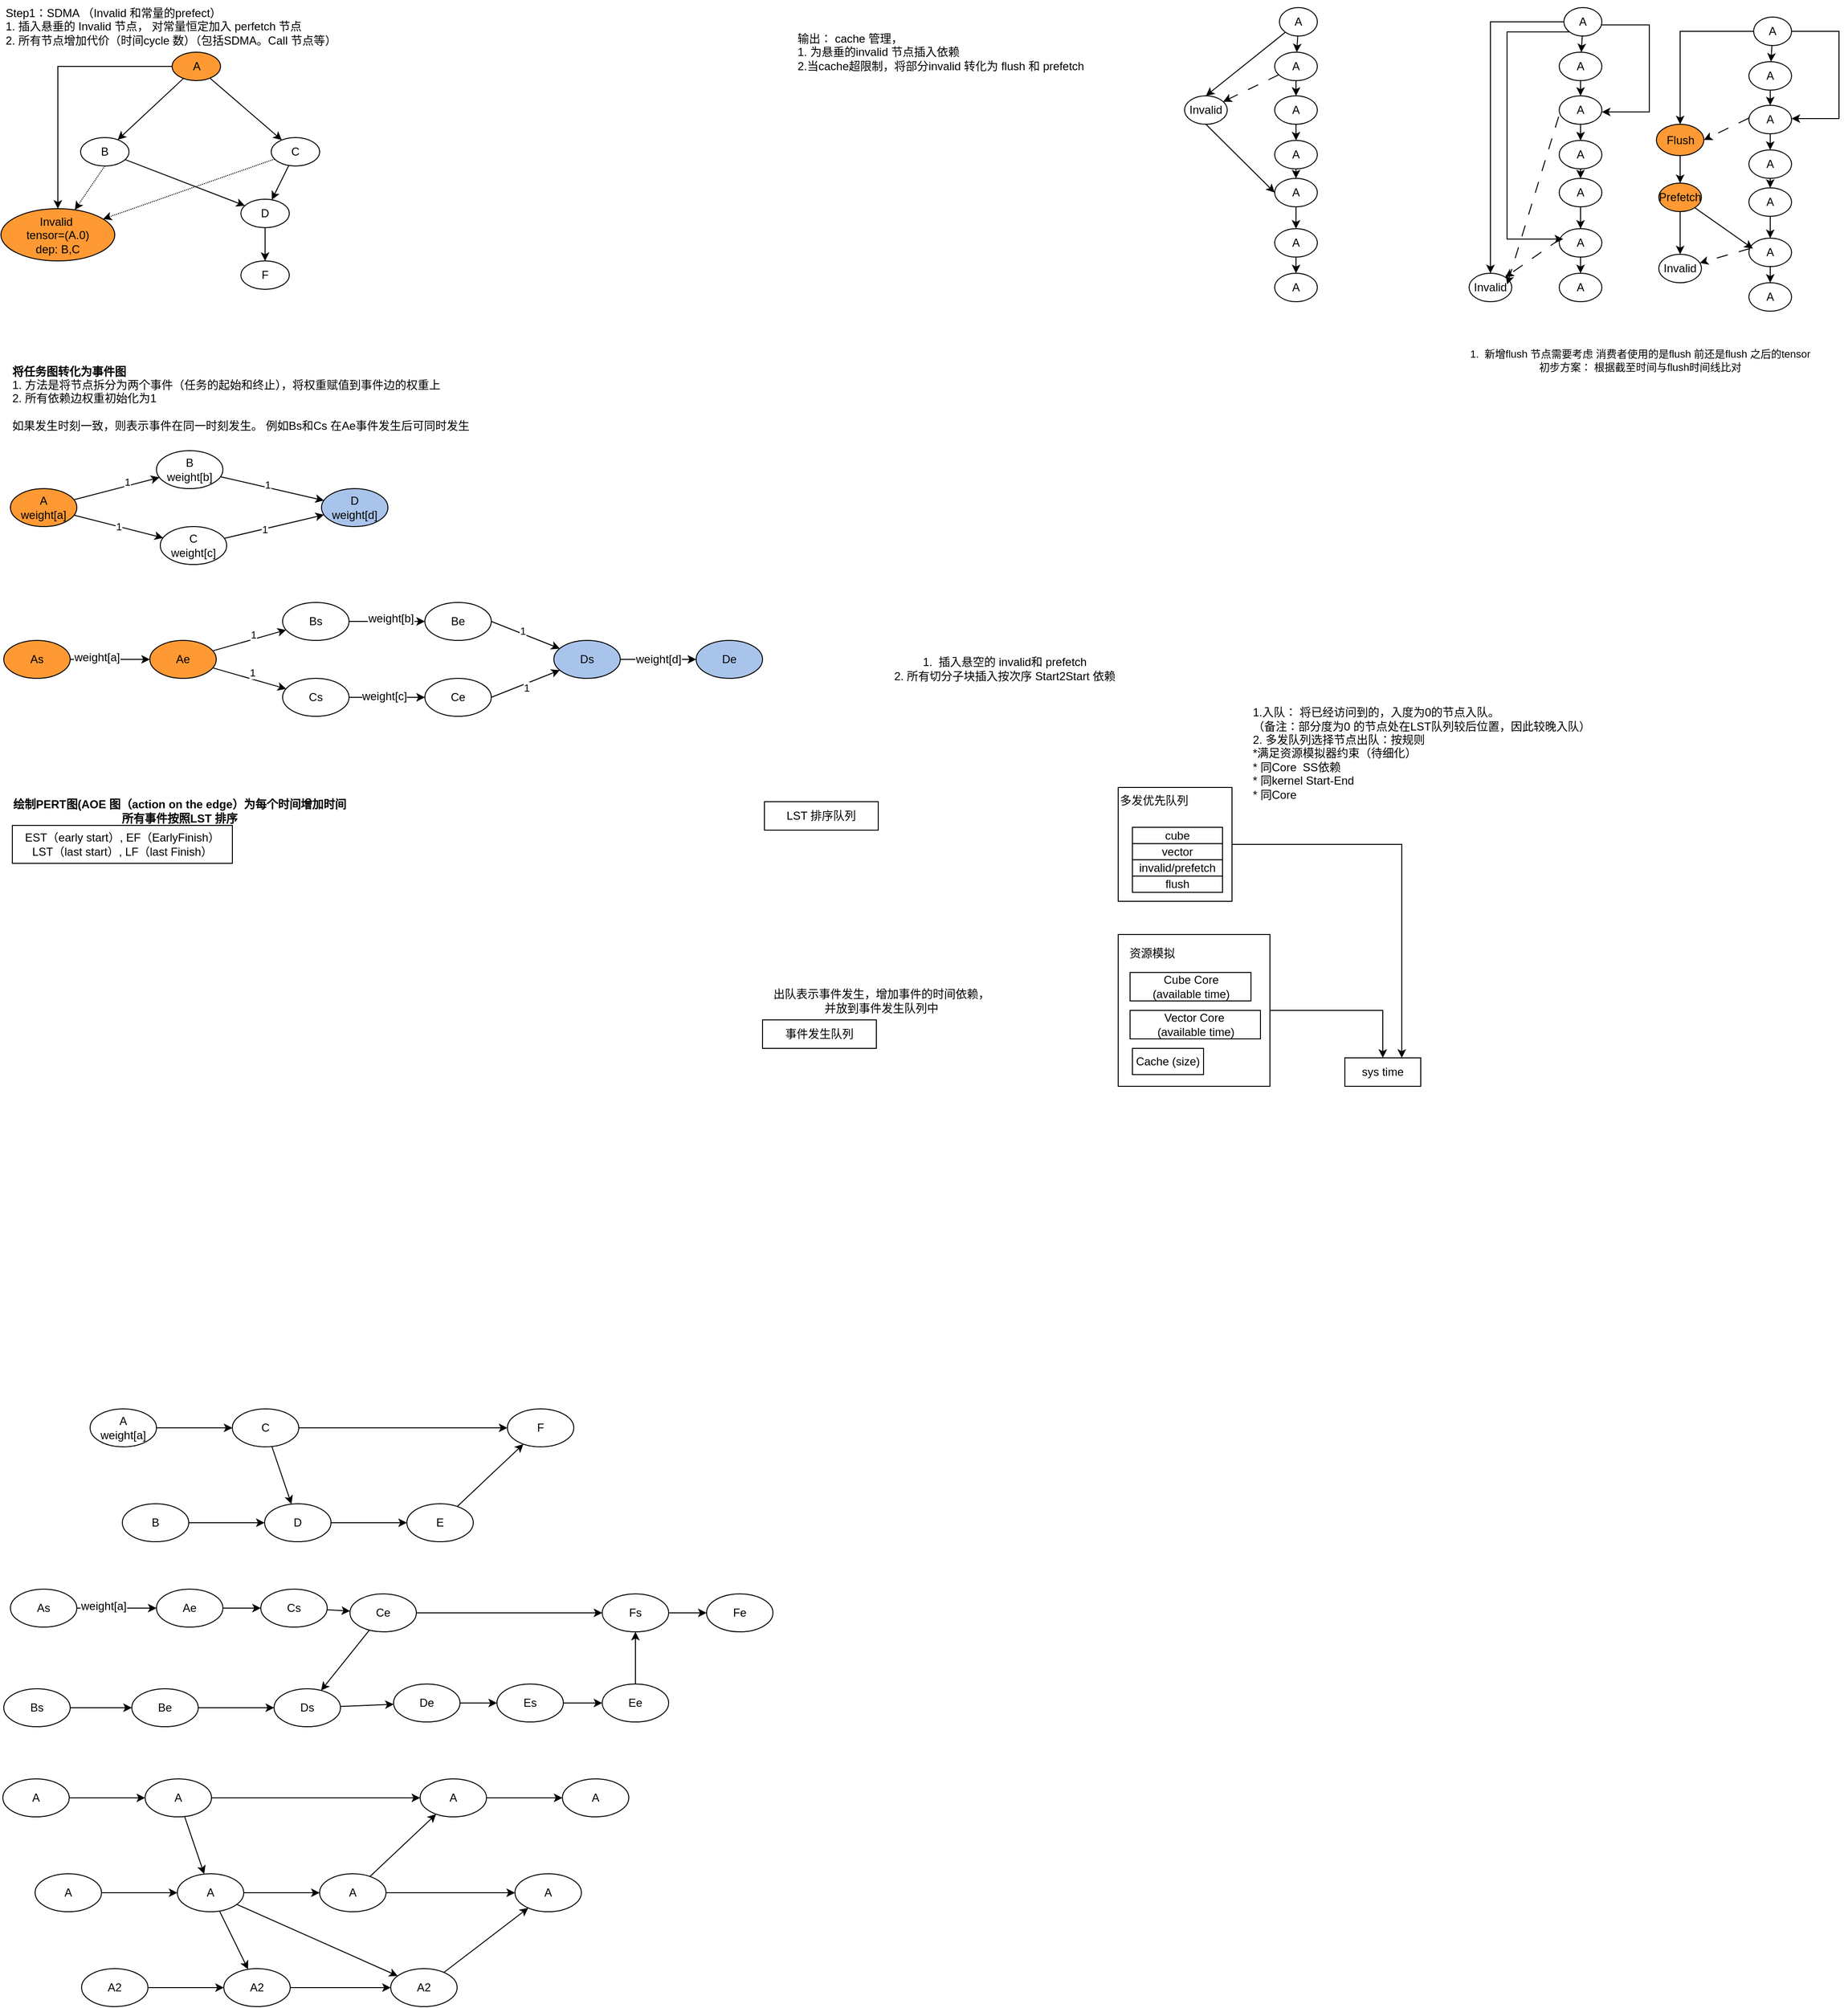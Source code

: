 <mxfile version="24.1.0" type="github">
  <diagram name="第 1 页" id="vgzTifWpOvMfW7XHTrq7">
    <mxGraphModel dx="1314" dy="790" grid="1" gridSize="10" guides="1" tooltips="1" connect="1" arrows="1" fold="1" page="1" pageScale="1" pageWidth="827" pageHeight="1169" math="0" shadow="0">
      <root>
        <mxCell id="0" />
        <mxCell id="1" parent="0" />
        <mxCell id="oQk5PW6BRJyfj6045QY_-12" value="" style="rounded=0;orthogonalLoop=1;jettySize=auto;html=1;" parent="1" source="oQk5PW6BRJyfj6045QY_-2" target="oQk5PW6BRJyfj6045QY_-11" edge="1">
          <mxGeometry relative="1" as="geometry" />
        </mxCell>
        <mxCell id="oQk5PW6BRJyfj6045QY_-2" value="A2" style="ellipse;whiteSpace=wrap;html=1;" parent="1" vertex="1">
          <mxGeometry x="107" y="2080" width="70" height="40" as="geometry" />
        </mxCell>
        <mxCell id="oQk5PW6BRJyfj6045QY_-8" value="" style="rounded=0;orthogonalLoop=1;jettySize=auto;html=1;" parent="1" source="oQk5PW6BRJyfj6045QY_-4" target="oQk5PW6BRJyfj6045QY_-7" edge="1">
          <mxGeometry relative="1" as="geometry" />
        </mxCell>
        <mxCell id="oQk5PW6BRJyfj6045QY_-4" value="A" style="ellipse;whiteSpace=wrap;html=1;" parent="1" vertex="1">
          <mxGeometry x="58" y="1980" width="70" height="40" as="geometry" />
        </mxCell>
        <mxCell id="oQk5PW6BRJyfj6045QY_-10" value="" style="rounded=0;orthogonalLoop=1;jettySize=auto;html=1;" parent="1" source="oQk5PW6BRJyfj6045QY_-7" target="oQk5PW6BRJyfj6045QY_-9" edge="1">
          <mxGeometry relative="1" as="geometry" />
        </mxCell>
        <mxCell id="oQk5PW6BRJyfj6045QY_-15" value="" style="rounded=0;orthogonalLoop=1;jettySize=auto;html=1;" parent="1" source="oQk5PW6BRJyfj6045QY_-7" target="oQk5PW6BRJyfj6045QY_-11" edge="1">
          <mxGeometry relative="1" as="geometry" />
        </mxCell>
        <mxCell id="oQk5PW6BRJyfj6045QY_-16" value="" style="rounded=0;orthogonalLoop=1;jettySize=auto;html=1;" parent="1" source="oQk5PW6BRJyfj6045QY_-7" target="oQk5PW6BRJyfj6045QY_-13" edge="1">
          <mxGeometry relative="1" as="geometry" />
        </mxCell>
        <mxCell id="oQk5PW6BRJyfj6045QY_-7" value="A" style="ellipse;whiteSpace=wrap;html=1;" parent="1" vertex="1">
          <mxGeometry x="208" y="1980" width="70" height="40" as="geometry" />
        </mxCell>
        <mxCell id="oQk5PW6BRJyfj6045QY_-18" value="" style="rounded=0;orthogonalLoop=1;jettySize=auto;html=1;" parent="1" source="oQk5PW6BRJyfj6045QY_-9" target="oQk5PW6BRJyfj6045QY_-17" edge="1">
          <mxGeometry relative="1" as="geometry" />
        </mxCell>
        <mxCell id="oQk5PW6BRJyfj6045QY_-27" value="" style="rounded=0;orthogonalLoop=1;jettySize=auto;html=1;" parent="1" source="oQk5PW6BRJyfj6045QY_-9" target="oQk5PW6BRJyfj6045QY_-24" edge="1">
          <mxGeometry relative="1" as="geometry" />
        </mxCell>
        <mxCell id="oQk5PW6BRJyfj6045QY_-9" value="A" style="ellipse;whiteSpace=wrap;html=1;" parent="1" vertex="1">
          <mxGeometry x="358" y="1980" width="70" height="40" as="geometry" />
        </mxCell>
        <mxCell id="oQk5PW6BRJyfj6045QY_-14" value="" style="rounded=0;orthogonalLoop=1;jettySize=auto;html=1;" parent="1" source="oQk5PW6BRJyfj6045QY_-11" target="oQk5PW6BRJyfj6045QY_-13" edge="1">
          <mxGeometry relative="1" as="geometry" />
        </mxCell>
        <mxCell id="oQk5PW6BRJyfj6045QY_-11" value="A2" style="ellipse;whiteSpace=wrap;html=1;" parent="1" vertex="1">
          <mxGeometry x="257" y="2080" width="70" height="40" as="geometry" />
        </mxCell>
        <mxCell id="oQk5PW6BRJyfj6045QY_-28" value="" style="rounded=0;orthogonalLoop=1;jettySize=auto;html=1;" parent="1" source="oQk5PW6BRJyfj6045QY_-13" target="oQk5PW6BRJyfj6045QY_-17" edge="1">
          <mxGeometry relative="1" as="geometry" />
        </mxCell>
        <mxCell id="oQk5PW6BRJyfj6045QY_-13" value="A2" style="ellipse;whiteSpace=wrap;html=1;" parent="1" vertex="1">
          <mxGeometry x="433" y="2080" width="70" height="40" as="geometry" />
        </mxCell>
        <mxCell id="oQk5PW6BRJyfj6045QY_-17" value="A" style="ellipse;whiteSpace=wrap;html=1;" parent="1" vertex="1">
          <mxGeometry x="564" y="1980" width="70" height="40" as="geometry" />
        </mxCell>
        <mxCell id="oQk5PW6BRJyfj6045QY_-19" value="" style="rounded=0;orthogonalLoop=1;jettySize=auto;html=1;" parent="1" source="oQk5PW6BRJyfj6045QY_-20" target="oQk5PW6BRJyfj6045QY_-22" edge="1">
          <mxGeometry relative="1" as="geometry" />
        </mxCell>
        <mxCell id="oQk5PW6BRJyfj6045QY_-20" value="A" style="ellipse;whiteSpace=wrap;html=1;" parent="1" vertex="1">
          <mxGeometry x="24" y="1880" width="70" height="40" as="geometry" />
        </mxCell>
        <mxCell id="oQk5PW6BRJyfj6045QY_-21" value="" style="rounded=0;orthogonalLoop=1;jettySize=auto;html=1;" parent="1" source="oQk5PW6BRJyfj6045QY_-22" target="oQk5PW6BRJyfj6045QY_-24" edge="1">
          <mxGeometry relative="1" as="geometry" />
        </mxCell>
        <mxCell id="oQk5PW6BRJyfj6045QY_-26" value="" style="rounded=0;orthogonalLoop=1;jettySize=auto;html=1;" parent="1" source="oQk5PW6BRJyfj6045QY_-22" target="oQk5PW6BRJyfj6045QY_-7" edge="1">
          <mxGeometry relative="1" as="geometry" />
        </mxCell>
        <mxCell id="oQk5PW6BRJyfj6045QY_-22" value="A" style="ellipse;whiteSpace=wrap;html=1;" parent="1" vertex="1">
          <mxGeometry x="174" y="1880" width="70" height="40" as="geometry" />
        </mxCell>
        <mxCell id="oQk5PW6BRJyfj6045QY_-23" value="" style="rounded=0;orthogonalLoop=1;jettySize=auto;html=1;" parent="1" source="oQk5PW6BRJyfj6045QY_-24" target="oQk5PW6BRJyfj6045QY_-25" edge="1">
          <mxGeometry relative="1" as="geometry" />
        </mxCell>
        <mxCell id="oQk5PW6BRJyfj6045QY_-24" value="A" style="ellipse;whiteSpace=wrap;html=1;" parent="1" vertex="1">
          <mxGeometry x="464" y="1880" width="70" height="40" as="geometry" />
        </mxCell>
        <mxCell id="oQk5PW6BRJyfj6045QY_-25" value="A" style="ellipse;whiteSpace=wrap;html=1;" parent="1" vertex="1">
          <mxGeometry x="614" y="1880" width="70" height="40" as="geometry" />
        </mxCell>
        <mxCell id="oQk5PW6BRJyfj6045QY_-29" value="" style="rounded=0;orthogonalLoop=1;jettySize=auto;html=1;" parent="1" source="oQk5PW6BRJyfj6045QY_-30" target="oQk5PW6BRJyfj6045QY_-32" edge="1">
          <mxGeometry relative="1" as="geometry" />
        </mxCell>
        <mxCell id="oQk5PW6BRJyfj6045QY_-30" value="B" style="ellipse;whiteSpace=wrap;html=1;" parent="1" vertex="1">
          <mxGeometry x="150" y="1590" width="70" height="40" as="geometry" />
        </mxCell>
        <mxCell id="oQk5PW6BRJyfj6045QY_-31" value="" style="rounded=0;orthogonalLoop=1;jettySize=auto;html=1;" parent="1" source="oQk5PW6BRJyfj6045QY_-32" target="oQk5PW6BRJyfj6045QY_-34" edge="1">
          <mxGeometry relative="1" as="geometry" />
        </mxCell>
        <mxCell id="oQk5PW6BRJyfj6045QY_-32" value="D" style="ellipse;whiteSpace=wrap;html=1;" parent="1" vertex="1">
          <mxGeometry x="300" y="1590" width="70" height="40" as="geometry" />
        </mxCell>
        <mxCell id="oQk5PW6BRJyfj6045QY_-33" value="" style="rounded=0;orthogonalLoop=1;jettySize=auto;html=1;" parent="1" source="oQk5PW6BRJyfj6045QY_-34" target="oQk5PW6BRJyfj6045QY_-40" edge="1">
          <mxGeometry relative="1" as="geometry" />
        </mxCell>
        <mxCell id="oQk5PW6BRJyfj6045QY_-34" value="E" style="ellipse;whiteSpace=wrap;html=1;" parent="1" vertex="1">
          <mxGeometry x="450" y="1590" width="70" height="40" as="geometry" />
        </mxCell>
        <mxCell id="oQk5PW6BRJyfj6045QY_-35" value="" style="rounded=0;orthogonalLoop=1;jettySize=auto;html=1;" parent="1" source="oQk5PW6BRJyfj6045QY_-36" target="oQk5PW6BRJyfj6045QY_-39" edge="1">
          <mxGeometry relative="1" as="geometry" />
        </mxCell>
        <mxCell id="oQk5PW6BRJyfj6045QY_-36" value="A&lt;div&gt;weight[a]&lt;/div&gt;" style="ellipse;whiteSpace=wrap;html=1;" parent="1" vertex="1">
          <mxGeometry x="116" y="1490" width="70" height="40" as="geometry" />
        </mxCell>
        <mxCell id="oQk5PW6BRJyfj6045QY_-37" value="" style="rounded=0;orthogonalLoop=1;jettySize=auto;html=1;" parent="1" source="oQk5PW6BRJyfj6045QY_-39" target="oQk5PW6BRJyfj6045QY_-40" edge="1">
          <mxGeometry relative="1" as="geometry" />
        </mxCell>
        <mxCell id="oQk5PW6BRJyfj6045QY_-38" value="" style="rounded=0;orthogonalLoop=1;jettySize=auto;html=1;" parent="1" source="oQk5PW6BRJyfj6045QY_-39" target="oQk5PW6BRJyfj6045QY_-32" edge="1">
          <mxGeometry relative="1" as="geometry" />
        </mxCell>
        <mxCell id="oQk5PW6BRJyfj6045QY_-39" value="C" style="ellipse;whiteSpace=wrap;html=1;" parent="1" vertex="1">
          <mxGeometry x="266" y="1490" width="70" height="40" as="geometry" />
        </mxCell>
        <mxCell id="oQk5PW6BRJyfj6045QY_-40" value="F" style="ellipse;whiteSpace=wrap;html=1;" parent="1" vertex="1">
          <mxGeometry x="556" y="1490" width="70" height="40" as="geometry" />
        </mxCell>
        <mxCell id="oQk5PW6BRJyfj6045QY_-41" value="&lt;div&gt;&lt;br&gt;&lt;/div&gt;&lt;b&gt;将任务图转化为事件图&lt;/b&gt;&lt;div&gt;1. 方法是将节点拆分为两个事件（任务的起始和终止），将权重赋值到事件边的权重上&lt;div&gt;2. 所有依赖边权重初始化为1&lt;/div&gt;&lt;div&gt;&lt;br&gt;&lt;/div&gt;&lt;div&gt;&lt;span style=&quot;text-align: center;&quot;&gt;如果发生时刻一致，则表示事件在同一时刻发生。 例如Bs和Cs 在Ae事件发生后可同时发生&lt;/span&gt;&lt;br&gt;&lt;div&gt;&lt;br&gt;&lt;/div&gt;&lt;/div&gt;&lt;/div&gt;" style="text;html=1;align=left;verticalAlign=middle;resizable=0;points=[];autosize=1;strokeColor=none;fillColor=none;" parent="1" vertex="1">
          <mxGeometry x="32" y="370" width="510" height="110" as="geometry" />
        </mxCell>
        <mxCell id="oQk5PW6BRJyfj6045QY_-42" value="" style="rounded=0;orthogonalLoop=1;jettySize=auto;html=1;" parent="1" source="oQk5PW6BRJyfj6045QY_-43" target="oQk5PW6BRJyfj6045QY_-45" edge="1">
          <mxGeometry relative="1" as="geometry" />
        </mxCell>
        <mxCell id="oQk5PW6BRJyfj6045QY_-43" value="Be" style="ellipse;whiteSpace=wrap;html=1;" parent="1" vertex="1">
          <mxGeometry x="160" y="1785" width="70" height="40" as="geometry" />
        </mxCell>
        <mxCell id="oQk5PW6BRJyfj6045QY_-44" value="" style="rounded=0;orthogonalLoop=1;jettySize=auto;html=1;" parent="1" source="oQk5PW6BRJyfj6045QY_-60" target="oQk5PW6BRJyfj6045QY_-47" edge="1">
          <mxGeometry relative="1" as="geometry" />
        </mxCell>
        <mxCell id="oQk5PW6BRJyfj6045QY_-45" value="Ds" style="ellipse;whiteSpace=wrap;html=1;" parent="1" vertex="1">
          <mxGeometry x="310" y="1785" width="70" height="40" as="geometry" />
        </mxCell>
        <mxCell id="oQk5PW6BRJyfj6045QY_-46" value="" style="rounded=0;orthogonalLoop=1;jettySize=auto;html=1;" parent="1" source="oQk5PW6BRJyfj6045QY_-47" target="oQk5PW6BRJyfj6045QY_-53" edge="1">
          <mxGeometry relative="1" as="geometry" />
        </mxCell>
        <mxCell id="oQk5PW6BRJyfj6045QY_-47" value="Ee" style="ellipse;whiteSpace=wrap;html=1;" parent="1" vertex="1">
          <mxGeometry x="656" y="1780" width="70" height="40" as="geometry" />
        </mxCell>
        <mxCell id="oQk5PW6BRJyfj6045QY_-48" value="" style="rounded=0;orthogonalLoop=1;jettySize=auto;html=1;" parent="1" source="oQk5PW6BRJyfj6045QY_-56" target="oQk5PW6BRJyfj6045QY_-52" edge="1">
          <mxGeometry relative="1" as="geometry" />
        </mxCell>
        <mxCell id="oQk5PW6BRJyfj6045QY_-49" value="As" style="ellipse;whiteSpace=wrap;html=1;" parent="1" vertex="1">
          <mxGeometry x="32" y="1680" width="70" height="40" as="geometry" />
        </mxCell>
        <mxCell id="oQk5PW6BRJyfj6045QY_-50" value="" style="rounded=0;orthogonalLoop=1;jettySize=auto;html=1;" parent="1" source="oQk5PW6BRJyfj6045QY_-52" target="oQk5PW6BRJyfj6045QY_-53" edge="1">
          <mxGeometry relative="1" as="geometry" />
        </mxCell>
        <mxCell id="oQk5PW6BRJyfj6045QY_-51" value="" style="rounded=0;orthogonalLoop=1;jettySize=auto;html=1;" parent="1" source="oQk5PW6BRJyfj6045QY_-52" target="oQk5PW6BRJyfj6045QY_-45" edge="1">
          <mxGeometry relative="1" as="geometry" />
        </mxCell>
        <mxCell id="oQk5PW6BRJyfj6045QY_-52" value="Ce" style="ellipse;whiteSpace=wrap;html=1;" parent="1" vertex="1">
          <mxGeometry x="390" y="1685" width="70" height="40" as="geometry" />
        </mxCell>
        <mxCell id="oQk5PW6BRJyfj6045QY_-65" value="" style="edgeStyle=orthogonalEdgeStyle;rounded=0;orthogonalLoop=1;jettySize=auto;html=1;" parent="1" source="oQk5PW6BRJyfj6045QY_-53" target="oQk5PW6BRJyfj6045QY_-64" edge="1">
          <mxGeometry relative="1" as="geometry" />
        </mxCell>
        <mxCell id="oQk5PW6BRJyfj6045QY_-53" value="Fs" style="ellipse;whiteSpace=wrap;html=1;" parent="1" vertex="1">
          <mxGeometry x="656" y="1685" width="70" height="40" as="geometry" />
        </mxCell>
        <mxCell id="oQk5PW6BRJyfj6045QY_-55" value="" style="rounded=0;orthogonalLoop=1;jettySize=auto;html=1;" parent="1" source="oQk5PW6BRJyfj6045QY_-49" target="oQk5PW6BRJyfj6045QY_-54" edge="1">
          <mxGeometry relative="1" as="geometry">
            <mxPoint x="196" y="1705" as="sourcePoint" />
            <mxPoint x="276" y="1705" as="targetPoint" />
          </mxGeometry>
        </mxCell>
        <mxCell id="oQk5PW6BRJyfj6045QY_-66" value="&lt;span style=&quot;font-size: 12px; text-wrap: wrap; background-color: rgb(251, 251, 251);&quot;&gt;weight[a]&lt;/span&gt;" style="edgeLabel;html=1;align=center;verticalAlign=middle;resizable=0;points=[];" parent="oQk5PW6BRJyfj6045QY_-55" vertex="1" connectable="0">
          <mxGeometry x="-0.351" y="2" relative="1" as="geometry">
            <mxPoint as="offset" />
          </mxGeometry>
        </mxCell>
        <mxCell id="oQk5PW6BRJyfj6045QY_-54" value="Ae" style="ellipse;whiteSpace=wrap;html=1;" parent="1" vertex="1">
          <mxGeometry x="186" y="1680" width="70" height="40" as="geometry" />
        </mxCell>
        <mxCell id="oQk5PW6BRJyfj6045QY_-57" value="" style="rounded=0;orthogonalLoop=1;jettySize=auto;html=1;" parent="1" source="oQk5PW6BRJyfj6045QY_-54" target="oQk5PW6BRJyfj6045QY_-56" edge="1">
          <mxGeometry relative="1" as="geometry">
            <mxPoint x="256" y="1701" as="sourcePoint" />
            <mxPoint x="356" y="1704" as="targetPoint" />
          </mxGeometry>
        </mxCell>
        <mxCell id="oQk5PW6BRJyfj6045QY_-56" value="Cs" style="ellipse;whiteSpace=wrap;html=1;" parent="1" vertex="1">
          <mxGeometry x="296" y="1680" width="70" height="40" as="geometry" />
        </mxCell>
        <mxCell id="oQk5PW6BRJyfj6045QY_-114" value="" style="edgeStyle=orthogonalEdgeStyle;rounded=0;orthogonalLoop=1;jettySize=auto;html=1;" parent="1" source="oQk5PW6BRJyfj6045QY_-59" target="oQk5PW6BRJyfj6045QY_-43" edge="1">
          <mxGeometry relative="1" as="geometry" />
        </mxCell>
        <mxCell id="oQk5PW6BRJyfj6045QY_-59" value="Bs" style="ellipse;whiteSpace=wrap;html=1;" parent="1" vertex="1">
          <mxGeometry x="25" y="1785" width="70" height="40" as="geometry" />
        </mxCell>
        <mxCell id="oQk5PW6BRJyfj6045QY_-61" value="" style="rounded=0;orthogonalLoop=1;jettySize=auto;html=1;" parent="1" source="oQk5PW6BRJyfj6045QY_-62" target="oQk5PW6BRJyfj6045QY_-60" edge="1">
          <mxGeometry relative="1" as="geometry">
            <mxPoint x="380" y="1805" as="sourcePoint" />
            <mxPoint x="460" y="1805" as="targetPoint" />
          </mxGeometry>
        </mxCell>
        <mxCell id="oQk5PW6BRJyfj6045QY_-60" value="Es" style="ellipse;whiteSpace=wrap;html=1;" parent="1" vertex="1">
          <mxGeometry x="545" y="1780" width="70" height="40" as="geometry" />
        </mxCell>
        <mxCell id="oQk5PW6BRJyfj6045QY_-63" value="" style="rounded=0;orthogonalLoop=1;jettySize=auto;html=1;" parent="1" source="oQk5PW6BRJyfj6045QY_-45" target="oQk5PW6BRJyfj6045QY_-62" edge="1">
          <mxGeometry relative="1" as="geometry">
            <mxPoint x="380" y="1805" as="sourcePoint" />
            <mxPoint x="450" y="1805" as="targetPoint" />
          </mxGeometry>
        </mxCell>
        <mxCell id="oQk5PW6BRJyfj6045QY_-62" value="De" style="ellipse;whiteSpace=wrap;html=1;" parent="1" vertex="1">
          <mxGeometry x="436" y="1780" width="70" height="40" as="geometry" />
        </mxCell>
        <mxCell id="oQk5PW6BRJyfj6045QY_-64" value="Fe" style="ellipse;whiteSpace=wrap;html=1;" parent="1" vertex="1">
          <mxGeometry x="766" y="1685" width="70" height="40" as="geometry" />
        </mxCell>
        <mxCell id="oQk5PW6BRJyfj6045QY_-78" value="" style="rounded=0;orthogonalLoop=1;jettySize=auto;html=1;" parent="1" source="oQk5PW6BRJyfj6045QY_-67" target="oQk5PW6BRJyfj6045QY_-72" edge="1">
          <mxGeometry relative="1" as="geometry" />
        </mxCell>
        <mxCell id="oQk5PW6BRJyfj6045QY_-109" value="1" style="edgeLabel;html=1;align=center;verticalAlign=middle;resizable=0;points=[];" parent="oQk5PW6BRJyfj6045QY_-78" vertex="1" connectable="0">
          <mxGeometry x="0.266" y="4" relative="1" as="geometry">
            <mxPoint as="offset" />
          </mxGeometry>
        </mxCell>
        <mxCell id="oQk5PW6BRJyfj6045QY_-79" value="1" style="rounded=0;orthogonalLoop=1;jettySize=auto;html=1;" parent="1" source="oQk5PW6BRJyfj6045QY_-67" target="oQk5PW6BRJyfj6045QY_-74" edge="1">
          <mxGeometry relative="1" as="geometry" />
        </mxCell>
        <mxCell id="oQk5PW6BRJyfj6045QY_-67" value="A&lt;div&gt;weight[a]&lt;/div&gt;" style="ellipse;whiteSpace=wrap;html=1;fillColor=#FF9933;" parent="1" vertex="1">
          <mxGeometry x="32" y="520" width="70" height="40" as="geometry" />
        </mxCell>
        <mxCell id="oQk5PW6BRJyfj6045QY_-72" value="&lt;div&gt;B&lt;/div&gt;&lt;div&gt;weight[b]&lt;/div&gt;" style="ellipse;whiteSpace=wrap;html=1;" parent="1" vertex="1">
          <mxGeometry x="186" y="480" width="70" height="40" as="geometry" />
        </mxCell>
        <mxCell id="oQk5PW6BRJyfj6045QY_-74" value="&lt;div&gt;C&lt;/div&gt;&lt;div&gt;weight[c]&lt;/div&gt;" style="ellipse;whiteSpace=wrap;html=1;" parent="1" vertex="1">
          <mxGeometry x="190" y="560" width="70" height="40" as="geometry" />
        </mxCell>
        <mxCell id="oQk5PW6BRJyfj6045QY_-75" value="&lt;div&gt;D&lt;/div&gt;&lt;div&gt;weight[d]&lt;/div&gt;" style="ellipse;whiteSpace=wrap;html=1;fillColor=#A9C4EB;" parent="1" vertex="1">
          <mxGeometry x="360" y="520" width="70" height="40" as="geometry" />
        </mxCell>
        <mxCell id="oQk5PW6BRJyfj6045QY_-81" value="" style="rounded=0;orthogonalLoop=1;jettySize=auto;html=1;" parent="1" source="oQk5PW6BRJyfj6045QY_-72" target="oQk5PW6BRJyfj6045QY_-75" edge="1">
          <mxGeometry relative="1" as="geometry">
            <mxPoint x="259" y="500" as="sourcePoint" />
          </mxGeometry>
        </mxCell>
        <mxCell id="oQk5PW6BRJyfj6045QY_-126" value="1" style="edgeLabel;html=1;align=center;verticalAlign=middle;resizable=0;points=[];" parent="oQk5PW6BRJyfj6045QY_-81" vertex="1" connectable="0">
          <mxGeometry x="-0.105" y="3" relative="1" as="geometry">
            <mxPoint as="offset" />
          </mxGeometry>
        </mxCell>
        <mxCell id="oQk5PW6BRJyfj6045QY_-80" value="" style="rounded=0;orthogonalLoop=1;jettySize=auto;html=1;" parent="1" source="oQk5PW6BRJyfj6045QY_-74" target="oQk5PW6BRJyfj6045QY_-75" edge="1">
          <mxGeometry relative="1" as="geometry">
            <mxPoint x="416.741" y="579.456" as="sourcePoint" />
          </mxGeometry>
        </mxCell>
        <mxCell id="oQk5PW6BRJyfj6045QY_-125" value="1" style="edgeLabel;html=1;align=center;verticalAlign=middle;resizable=0;points=[];" parent="oQk5PW6BRJyfj6045QY_-80" vertex="1" connectable="0">
          <mxGeometry x="-0.199" relative="1" as="geometry">
            <mxPoint as="offset" />
          </mxGeometry>
        </mxCell>
        <mxCell id="oQk5PW6BRJyfj6045QY_-82" value="" style="rounded=0;orthogonalLoop=1;jettySize=auto;html=1;" parent="1" source="oQk5PW6BRJyfj6045QY_-84" target="oQk5PW6BRJyfj6045QY_-85" edge="1">
          <mxGeometry relative="1" as="geometry" />
        </mxCell>
        <mxCell id="oQk5PW6BRJyfj6045QY_-111" value="1" style="edgeLabel;html=1;align=center;verticalAlign=middle;resizable=0;points=[];" parent="oQk5PW6BRJyfj6045QY_-82" vertex="1" connectable="0">
          <mxGeometry x="0.136" y="5" relative="1" as="geometry">
            <mxPoint as="offset" />
          </mxGeometry>
        </mxCell>
        <mxCell id="oQk5PW6BRJyfj6045QY_-83" value="" style="rounded=0;orthogonalLoop=1;jettySize=auto;html=1;" parent="1" source="oQk5PW6BRJyfj6045QY_-84" target="oQk5PW6BRJyfj6045QY_-86" edge="1">
          <mxGeometry relative="1" as="geometry" />
        </mxCell>
        <mxCell id="oQk5PW6BRJyfj6045QY_-112" value="1" style="edgeLabel;html=1;align=center;verticalAlign=middle;resizable=0;points=[];" parent="oQk5PW6BRJyfj6045QY_-83" vertex="1" connectable="0">
          <mxGeometry x="0.029" y="7" relative="1" as="geometry">
            <mxPoint as="offset" />
          </mxGeometry>
        </mxCell>
        <mxCell id="oQk5PW6BRJyfj6045QY_-84" value="Ae" style="ellipse;whiteSpace=wrap;html=1;fillColor=#FF9933;" parent="1" vertex="1">
          <mxGeometry x="179" y="680" width="70" height="40" as="geometry" />
        </mxCell>
        <mxCell id="oQk5PW6BRJyfj6045QY_-117" value="" style="edgeStyle=orthogonalEdgeStyle;rounded=0;orthogonalLoop=1;jettySize=auto;html=1;" parent="1" source="oQk5PW6BRJyfj6045QY_-85" target="oQk5PW6BRJyfj6045QY_-116" edge="1">
          <mxGeometry relative="1" as="geometry" />
        </mxCell>
        <mxCell id="oQk5PW6BRJyfj6045QY_-120" value="&lt;span style=&quot;font-size: 12px; text-wrap: wrap; background-color: rgb(251, 251, 251);&quot;&gt;weight[b]&lt;/span&gt;" style="edgeLabel;html=1;align=center;verticalAlign=middle;resizable=0;points=[];" parent="oQk5PW6BRJyfj6045QY_-117" vertex="1" connectable="0">
          <mxGeometry x="0.1" y="3" relative="1" as="geometry">
            <mxPoint as="offset" />
          </mxGeometry>
        </mxCell>
        <mxCell id="oQk5PW6BRJyfj6045QY_-85" value="&lt;div&gt;Bs&lt;/div&gt;" style="ellipse;whiteSpace=wrap;html=1;" parent="1" vertex="1">
          <mxGeometry x="319" y="640" width="70" height="40" as="geometry" />
        </mxCell>
        <mxCell id="oQk5PW6BRJyfj6045QY_-119" value="" style="edgeStyle=orthogonalEdgeStyle;rounded=0;orthogonalLoop=1;jettySize=auto;html=1;" parent="1" source="oQk5PW6BRJyfj6045QY_-86" target="oQk5PW6BRJyfj6045QY_-118" edge="1">
          <mxGeometry relative="1" as="geometry" />
        </mxCell>
        <mxCell id="oQk5PW6BRJyfj6045QY_-121" value="&lt;span style=&quot;font-size: 12px; text-wrap: wrap; background-color: rgb(251, 251, 251);&quot;&gt;weight[c]&lt;/span&gt;" style="edgeLabel;html=1;align=center;verticalAlign=middle;resizable=0;points=[];" parent="oQk5PW6BRJyfj6045QY_-119" vertex="1" connectable="0">
          <mxGeometry x="-0.075" y="1" relative="1" as="geometry">
            <mxPoint as="offset" />
          </mxGeometry>
        </mxCell>
        <mxCell id="oQk5PW6BRJyfj6045QY_-86" value="&lt;div&gt;Cs&lt;/div&gt;" style="ellipse;whiteSpace=wrap;html=1;" parent="1" vertex="1">
          <mxGeometry x="319" y="720" width="70" height="40" as="geometry" />
        </mxCell>
        <mxCell id="oQk5PW6BRJyfj6045QY_-92" value="As" style="ellipse;whiteSpace=wrap;html=1;fillColor=#FF9933;" parent="1" vertex="1">
          <mxGeometry x="25" y="680" width="70" height="40" as="geometry" />
        </mxCell>
        <mxCell id="oQk5PW6BRJyfj6045QY_-93" value="" style="rounded=0;orthogonalLoop=1;jettySize=auto;html=1;entryX=0;entryY=0.5;entryDx=0;entryDy=0;" parent="1" source="oQk5PW6BRJyfj6045QY_-92" target="oQk5PW6BRJyfj6045QY_-84" edge="1">
          <mxGeometry relative="1" as="geometry">
            <mxPoint x="230" y="825" as="sourcePoint" />
            <mxPoint x="310" y="825" as="targetPoint" />
          </mxGeometry>
        </mxCell>
        <mxCell id="oQk5PW6BRJyfj6045QY_-94" value="&lt;span style=&quot;font-size: 12px; text-wrap: wrap; background-color: rgb(251, 251, 251);&quot;&gt;weight[a]&lt;/span&gt;" style="edgeLabel;html=1;align=center;verticalAlign=middle;resizable=0;points=[];" parent="oQk5PW6BRJyfj6045QY_-93" vertex="1" connectable="0">
          <mxGeometry x="-0.351" y="2" relative="1" as="geometry">
            <mxPoint as="offset" />
          </mxGeometry>
        </mxCell>
        <mxCell id="oQk5PW6BRJyfj6045QY_-108" value="" style="edgeStyle=orthogonalEdgeStyle;rounded=0;orthogonalLoop=1;jettySize=auto;html=1;" parent="1" source="oQk5PW6BRJyfj6045QY_-102" target="oQk5PW6BRJyfj6045QY_-107" edge="1">
          <mxGeometry relative="1" as="geometry" />
        </mxCell>
        <mxCell id="oQk5PW6BRJyfj6045QY_-113" value="&lt;span style=&quot;font-size: 12px; text-wrap: wrap; background-color: rgb(251, 251, 251);&quot;&gt;weight[d]&lt;/span&gt;" style="edgeLabel;html=1;align=center;verticalAlign=middle;resizable=0;points=[];" parent="oQk5PW6BRJyfj6045QY_-108" vertex="1" connectable="0">
          <mxGeometry x="-0.014" relative="1" as="geometry">
            <mxPoint as="offset" />
          </mxGeometry>
        </mxCell>
        <mxCell id="oQk5PW6BRJyfj6045QY_-102" value="&lt;div&gt;Ds&lt;/div&gt;" style="ellipse;whiteSpace=wrap;html=1;fillColor=#A9C4EB;" parent="1" vertex="1">
          <mxGeometry x="605" y="680" width="70" height="40" as="geometry" />
        </mxCell>
        <mxCell id="oQk5PW6BRJyfj6045QY_-103" value="" style="rounded=0;orthogonalLoop=1;jettySize=auto;html=1;exitX=1;exitY=0.5;exitDx=0;exitDy=0;" parent="1" source="oQk5PW6BRJyfj6045QY_-116" target="oQk5PW6BRJyfj6045QY_-102" edge="1">
          <mxGeometry relative="1" as="geometry">
            <mxPoint x="774.805" y="658.349" as="sourcePoint" />
          </mxGeometry>
        </mxCell>
        <mxCell id="oQk5PW6BRJyfj6045QY_-122" value="1" style="edgeLabel;html=1;align=center;verticalAlign=middle;resizable=0;points=[];" parent="oQk5PW6BRJyfj6045QY_-103" vertex="1" connectable="0">
          <mxGeometry x="-0.136" y="3" relative="1" as="geometry">
            <mxPoint as="offset" />
          </mxGeometry>
        </mxCell>
        <mxCell id="oQk5PW6BRJyfj6045QY_-105" value="" style="rounded=0;orthogonalLoop=1;jettySize=auto;html=1;exitX=1;exitY=0.5;exitDx=0;exitDy=0;" parent="1" source="oQk5PW6BRJyfj6045QY_-118" target="oQk5PW6BRJyfj6045QY_-102" edge="1">
          <mxGeometry relative="1" as="geometry">
            <mxPoint x="774.805" y="701.651" as="sourcePoint" />
          </mxGeometry>
        </mxCell>
        <mxCell id="oQk5PW6BRJyfj6045QY_-123" value="1" style="edgeLabel;html=1;align=center;verticalAlign=middle;resizable=0;points=[];" parent="oQk5PW6BRJyfj6045QY_-105" vertex="1" connectable="0">
          <mxGeometry x="-0.041" y="-4" relative="1" as="geometry">
            <mxPoint as="offset" />
          </mxGeometry>
        </mxCell>
        <mxCell id="oQk5PW6BRJyfj6045QY_-107" value="&lt;div&gt;De&lt;/div&gt;" style="ellipse;whiteSpace=wrap;html=1;fillColor=#A9C4EB;" parent="1" vertex="1">
          <mxGeometry x="755" y="680" width="70" height="40" as="geometry" />
        </mxCell>
        <mxCell id="oQk5PW6BRJyfj6045QY_-116" value="&lt;div&gt;Be&lt;/div&gt;" style="ellipse;whiteSpace=wrap;html=1;" parent="1" vertex="1">
          <mxGeometry x="469" y="640" width="70" height="40" as="geometry" />
        </mxCell>
        <mxCell id="oQk5PW6BRJyfj6045QY_-118" value="&lt;div&gt;Ce&lt;/div&gt;" style="ellipse;whiteSpace=wrap;html=1;" parent="1" vertex="1">
          <mxGeometry x="469" y="720" width="70" height="40" as="geometry" />
        </mxCell>
        <mxCell id="oQk5PW6BRJyfj6045QY_-129" value="&lt;div&gt;Step1：SDMA （Invalid 和常量的prefect）&lt;/div&gt;&lt;div&gt;&lt;span style=&quot;background-color: initial;&quot;&gt;1. 插入悬垂的 Invalid 节点， 对常量恒定加入 perfetch 节点&lt;/span&gt;&lt;br&gt;&lt;/div&gt;&lt;div&gt;2. 所有节点增加代价（时间cycle 数）（包括SDMA。Call 节点等）&lt;br&gt;&lt;div&gt;&lt;br&gt;&lt;/div&gt;&lt;/div&gt;" style="text;html=1;align=left;verticalAlign=middle;resizable=0;points=[];autosize=1;strokeColor=none;fillColor=none;" parent="1" vertex="1">
          <mxGeometry x="25" y="5" width="380" height="70" as="geometry" />
        </mxCell>
        <mxCell id="oQk5PW6BRJyfj6045QY_-135" value="" style="rounded=0;orthogonalLoop=1;jettySize=auto;html=1;" parent="1" source="oQk5PW6BRJyfj6045QY_-130" target="oQk5PW6BRJyfj6045QY_-133" edge="1">
          <mxGeometry relative="1" as="geometry" />
        </mxCell>
        <mxCell id="oQk5PW6BRJyfj6045QY_-136" value="" style="rounded=0;orthogonalLoop=1;jettySize=auto;html=1;" parent="1" source="oQk5PW6BRJyfj6045QY_-131" target="oQk5PW6BRJyfj6045QY_-134" edge="1">
          <mxGeometry relative="1" as="geometry" />
        </mxCell>
        <mxCell id="oQk5PW6BRJyfj6045QY_-151" value="" style="edgeStyle=orthogonalEdgeStyle;rounded=0;orthogonalLoop=1;jettySize=auto;html=1;entryX=0.5;entryY=0;entryDx=0;entryDy=0;" parent="1" source="oQk5PW6BRJyfj6045QY_-130" target="oQk5PW6BRJyfj6045QY_-141" edge="1">
          <mxGeometry relative="1" as="geometry" />
        </mxCell>
        <mxCell id="oQk5PW6BRJyfj6045QY_-130" value="A" style="ellipse;whiteSpace=wrap;html=1;fillColor=#FF9933;" parent="1" vertex="1">
          <mxGeometry x="202.5" y="60" width="51" height="30" as="geometry" />
        </mxCell>
        <mxCell id="oQk5PW6BRJyfj6045QY_-138" value="" style="rounded=0;orthogonalLoop=1;jettySize=auto;html=1;" parent="1" source="oQk5PW6BRJyfj6045QY_-133" target="oQk5PW6BRJyfj6045QY_-134" edge="1">
          <mxGeometry relative="1" as="geometry" />
        </mxCell>
        <mxCell id="oQk5PW6BRJyfj6045QY_-147" style="rounded=0;orthogonalLoop=1;jettySize=auto;html=1;exitX=0.5;exitY=1;exitDx=0;exitDy=0;dashed=1;dashPattern=1 1;" parent="1" source="oQk5PW6BRJyfj6045QY_-133" target="oQk5PW6BRJyfj6045QY_-141" edge="1">
          <mxGeometry relative="1" as="geometry" />
        </mxCell>
        <mxCell id="oQk5PW6BRJyfj6045QY_-133" value="B" style="ellipse;whiteSpace=wrap;html=1;" parent="1" vertex="1">
          <mxGeometry x="106" y="150" width="51" height="30" as="geometry" />
        </mxCell>
        <mxCell id="oQk5PW6BRJyfj6045QY_-143" value="" style="edgeStyle=orthogonalEdgeStyle;rounded=0;orthogonalLoop=1;jettySize=auto;html=1;" parent="1" source="oQk5PW6BRJyfj6045QY_-134" target="oQk5PW6BRJyfj6045QY_-142" edge="1">
          <mxGeometry relative="1" as="geometry" />
        </mxCell>
        <mxCell id="oQk5PW6BRJyfj6045QY_-134" value="D" style="ellipse;whiteSpace=wrap;html=1;" parent="1" vertex="1">
          <mxGeometry x="275" y="215" width="51" height="30" as="geometry" />
        </mxCell>
        <mxCell id="oQk5PW6BRJyfj6045QY_-137" value="" style="rounded=0;orthogonalLoop=1;jettySize=auto;html=1;" parent="1" source="oQk5PW6BRJyfj6045QY_-130" target="oQk5PW6BRJyfj6045QY_-131" edge="1">
          <mxGeometry relative="1" as="geometry">
            <mxPoint x="228" y="90" as="sourcePoint" />
            <mxPoint x="202" y="190" as="targetPoint" />
          </mxGeometry>
        </mxCell>
        <mxCell id="oQk5PW6BRJyfj6045QY_-150" value="" style="rounded=0;orthogonalLoop=1;jettySize=auto;html=1;dashed=1;dashPattern=1 1;" parent="1" source="oQk5PW6BRJyfj6045QY_-131" target="oQk5PW6BRJyfj6045QY_-141" edge="1">
          <mxGeometry relative="1" as="geometry" />
        </mxCell>
        <mxCell id="oQk5PW6BRJyfj6045QY_-131" value="C" style="ellipse;whiteSpace=wrap;html=1;" parent="1" vertex="1">
          <mxGeometry x="307" y="150" width="51" height="30" as="geometry" />
        </mxCell>
        <mxCell id="oQk5PW6BRJyfj6045QY_-141" value="Invalid&amp;nbsp;&lt;div&gt;tensor=(A.0)&lt;div&gt;dep: B,C&lt;/div&gt;&lt;/div&gt;" style="ellipse;whiteSpace=wrap;html=1;fillColor=#FF9933;" parent="1" vertex="1">
          <mxGeometry x="22" y="225" width="120" height="55" as="geometry" />
        </mxCell>
        <mxCell id="oQk5PW6BRJyfj6045QY_-142" value="F" style="ellipse;whiteSpace=wrap;html=1;" parent="1" vertex="1">
          <mxGeometry x="275" y="280" width="51" height="30" as="geometry" />
        </mxCell>
        <mxCell id="oQk5PW6BRJyfj6045QY_-152" value="绘制PERT图(AOE 图（action on the edge）&lt;span style=&quot;background-color: initial;&quot;&gt;为每个时间增加时间&lt;/span&gt;&lt;div&gt;&lt;span style=&quot;background-color: initial;&quot;&gt;所有事件按照LST 排序&lt;/span&gt;&lt;/div&gt;" style="text;html=1;align=center;verticalAlign=middle;resizable=0;points=[];autosize=1;strokeColor=none;fillColor=none;fontStyle=1" parent="1" vertex="1">
          <mxGeometry x="25" y="840" width="370" height="40" as="geometry" />
        </mxCell>
        <mxCell id="oQk5PW6BRJyfj6045QY_-153" value="EST（early start）, EF（EarlyFinish）&lt;div&gt;LST（last start）, LF（last Finish）&lt;/div&gt;" style="rounded=0;whiteSpace=wrap;html=1;" parent="1" vertex="1">
          <mxGeometry x="34" y="875" width="232" height="40" as="geometry" />
        </mxCell>
        <mxCell id="oQk5PW6BRJyfj6045QY_-155" value="输出： cache 管理，&lt;div&gt;1. 为悬垂的invalid 节点插入依赖&lt;/div&gt;&lt;div&gt;2.当cache超限制，将部分invalid 转化为 flush 和 prefetch&lt;/div&gt;" style="text;html=1;align=left;verticalAlign=middle;resizable=0;points=[];autosize=1;strokeColor=none;fillColor=none;" parent="1" vertex="1">
          <mxGeometry x="860" y="30" width="330" height="60" as="geometry" />
        </mxCell>
        <mxCell id="oQk5PW6BRJyfj6045QY_-222" value="" style="group" parent="1" vertex="1" connectable="0">
          <mxGeometry x="1270" y="13" width="140" height="310" as="geometry" />
        </mxCell>
        <mxCell id="oQk5PW6BRJyfj6045QY_-159" value="" style="edgeStyle=none;rounded=0;orthogonalLoop=1;jettySize=auto;html=1;" parent="oQk5PW6BRJyfj6045QY_-222" source="oQk5PW6BRJyfj6045QY_-157" target="oQk5PW6BRJyfj6045QY_-158" edge="1">
          <mxGeometry relative="1" as="geometry" />
        </mxCell>
        <mxCell id="oQk5PW6BRJyfj6045QY_-174" value="" style="edgeStyle=none;rounded=0;orthogonalLoop=1;jettySize=auto;html=1;entryX=0.5;entryY=0;entryDx=0;entryDy=0;" parent="oQk5PW6BRJyfj6045QY_-222" source="oQk5PW6BRJyfj6045QY_-157" target="oQk5PW6BRJyfj6045QY_-160" edge="1">
          <mxGeometry relative="1" as="geometry" />
        </mxCell>
        <mxCell id="oQk5PW6BRJyfj6045QY_-157" value="A" style="ellipse;whiteSpace=wrap;html=1;" parent="oQk5PW6BRJyfj6045QY_-222" vertex="1">
          <mxGeometry x="100" width="40" height="30" as="geometry" />
        </mxCell>
        <mxCell id="oQk5PW6BRJyfj6045QY_-161" value="" style="edgeStyle=none;rounded=0;orthogonalLoop=1;jettySize=auto;html=1;dashed=1;dashPattern=12 12;" parent="oQk5PW6BRJyfj6045QY_-222" source="oQk5PW6BRJyfj6045QY_-158" target="oQk5PW6BRJyfj6045QY_-160" edge="1">
          <mxGeometry relative="1" as="geometry" />
        </mxCell>
        <mxCell id="oQk5PW6BRJyfj6045QY_-164" value="" style="edgeStyle=none;rounded=0;orthogonalLoop=1;jettySize=auto;html=1;" parent="oQk5PW6BRJyfj6045QY_-222" source="oQk5PW6BRJyfj6045QY_-158" target="oQk5PW6BRJyfj6045QY_-162" edge="1">
          <mxGeometry relative="1" as="geometry" />
        </mxCell>
        <mxCell id="oQk5PW6BRJyfj6045QY_-158" value="A" style="ellipse;whiteSpace=wrap;html=1;" parent="oQk5PW6BRJyfj6045QY_-222" vertex="1">
          <mxGeometry x="95" y="47" width="45" height="30" as="geometry" />
        </mxCell>
        <mxCell id="oQk5PW6BRJyfj6045QY_-160" value="Invalid" style="ellipse;whiteSpace=wrap;html=1;" parent="oQk5PW6BRJyfj6045QY_-222" vertex="1">
          <mxGeometry y="93" width="45" height="30" as="geometry" />
        </mxCell>
        <mxCell id="oQk5PW6BRJyfj6045QY_-169" value="" style="edgeStyle=none;rounded=0;orthogonalLoop=1;jettySize=auto;html=1;" parent="oQk5PW6BRJyfj6045QY_-222" source="oQk5PW6BRJyfj6045QY_-166" target="oQk5PW6BRJyfj6045QY_-167" edge="1">
          <mxGeometry relative="1" as="geometry" />
        </mxCell>
        <mxCell id="oQk5PW6BRJyfj6045QY_-162" value="A" style="ellipse;whiteSpace=wrap;html=1;" parent="oQk5PW6BRJyfj6045QY_-222" vertex="1">
          <mxGeometry x="95" y="93" width="45" height="30" as="geometry" />
        </mxCell>
        <mxCell id="oQk5PW6BRJyfj6045QY_-170" value="" style="edgeStyle=none;rounded=0;orthogonalLoop=1;jettySize=auto;html=1;" parent="oQk5PW6BRJyfj6045QY_-222" source="oQk5PW6BRJyfj6045QY_-167" target="oQk5PW6BRJyfj6045QY_-168" edge="1">
          <mxGeometry relative="1" as="geometry" />
        </mxCell>
        <mxCell id="oQk5PW6BRJyfj6045QY_-167" value="A" style="ellipse;whiteSpace=wrap;html=1;" parent="oQk5PW6BRJyfj6045QY_-222" vertex="1">
          <mxGeometry x="95" y="233" width="45" height="30" as="geometry" />
        </mxCell>
        <mxCell id="oQk5PW6BRJyfj6045QY_-168" value="A" style="ellipse;whiteSpace=wrap;html=1;" parent="oQk5PW6BRJyfj6045QY_-222" vertex="1">
          <mxGeometry x="95" y="280" width="45" height="30" as="geometry" />
        </mxCell>
        <mxCell id="oQk5PW6BRJyfj6045QY_-171" value="" style="edgeStyle=none;rounded=0;orthogonalLoop=1;jettySize=auto;html=1;" parent="oQk5PW6BRJyfj6045QY_-222" source="oQk5PW6BRJyfj6045QY_-162" target="oQk5PW6BRJyfj6045QY_-165" edge="1">
          <mxGeometry relative="1" as="geometry">
            <mxPoint x="118" y="123" as="sourcePoint" />
            <mxPoint x="118" y="233" as="targetPoint" />
          </mxGeometry>
        </mxCell>
        <mxCell id="oQk5PW6BRJyfj6045QY_-165" value="A" style="ellipse;whiteSpace=wrap;html=1;" parent="oQk5PW6BRJyfj6045QY_-222" vertex="1">
          <mxGeometry x="95" y="140" width="45" height="30" as="geometry" />
        </mxCell>
        <mxCell id="oQk5PW6BRJyfj6045QY_-172" value="" style="edgeStyle=none;rounded=0;orthogonalLoop=1;jettySize=auto;html=1;" parent="oQk5PW6BRJyfj6045QY_-222" source="oQk5PW6BRJyfj6045QY_-165" target="oQk5PW6BRJyfj6045QY_-166" edge="1">
          <mxGeometry relative="1" as="geometry">
            <mxPoint x="118" y="170" as="sourcePoint" />
            <mxPoint x="118" y="233" as="targetPoint" />
          </mxGeometry>
        </mxCell>
        <mxCell id="oQk5PW6BRJyfj6045QY_-166" value="A" style="ellipse;whiteSpace=wrap;html=1;" parent="oQk5PW6BRJyfj6045QY_-222" vertex="1">
          <mxGeometry x="95" y="180" width="45" height="30" as="geometry" />
        </mxCell>
        <mxCell id="oQk5PW6BRJyfj6045QY_-175" style="edgeStyle=none;rounded=0;orthogonalLoop=1;jettySize=auto;html=1;exitX=0.5;exitY=1;exitDx=0;exitDy=0;entryX=0;entryY=0.5;entryDx=0;entryDy=0;" parent="oQk5PW6BRJyfj6045QY_-222" source="oQk5PW6BRJyfj6045QY_-160" target="oQk5PW6BRJyfj6045QY_-166" edge="1">
          <mxGeometry relative="1" as="geometry" />
        </mxCell>
        <mxCell id="oQk5PW6BRJyfj6045QY_-225" value="" style="group" parent="1" vertex="1" connectable="0">
          <mxGeometry x="1570" y="13" width="390" height="320" as="geometry" />
        </mxCell>
        <mxCell id="oQk5PW6BRJyfj6045QY_-176" value="" style="edgeStyle=none;rounded=0;orthogonalLoop=1;jettySize=auto;html=1;" parent="oQk5PW6BRJyfj6045QY_-225" source="oQk5PW6BRJyfj6045QY_-178" target="oQk5PW6BRJyfj6045QY_-181" edge="1">
          <mxGeometry relative="1" as="geometry" />
        </mxCell>
        <mxCell id="oQk5PW6BRJyfj6045QY_-177" value="" style="edgeStyle=orthogonalEdgeStyle;rounded=0;orthogonalLoop=1;jettySize=auto;html=1;entryX=0.5;entryY=0;entryDx=0;entryDy=0;" parent="oQk5PW6BRJyfj6045QY_-225" source="oQk5PW6BRJyfj6045QY_-178" target="oQk5PW6BRJyfj6045QY_-182" edge="1">
          <mxGeometry relative="1" as="geometry" />
        </mxCell>
        <mxCell id="oQk5PW6BRJyfj6045QY_-178" value="A" style="ellipse;whiteSpace=wrap;html=1;" parent="oQk5PW6BRJyfj6045QY_-225" vertex="1">
          <mxGeometry x="100" width="40" height="30" as="geometry" />
        </mxCell>
        <mxCell id="oQk5PW6BRJyfj6045QY_-179" value="" style="edgeStyle=none;rounded=0;orthogonalLoop=1;jettySize=auto;html=1;dashed=1;dashPattern=12 12;exitX=0.019;exitY=0.367;exitDx=0;exitDy=0;exitPerimeter=0;" parent="oQk5PW6BRJyfj6045QY_-225" source="oQk5PW6BRJyfj6045QY_-186" target="oQk5PW6BRJyfj6045QY_-182" edge="1">
          <mxGeometry relative="1" as="geometry" />
        </mxCell>
        <mxCell id="oQk5PW6BRJyfj6045QY_-180" value="" style="edgeStyle=none;rounded=0;orthogonalLoop=1;jettySize=auto;html=1;" parent="oQk5PW6BRJyfj6045QY_-225" source="oQk5PW6BRJyfj6045QY_-181" target="oQk5PW6BRJyfj6045QY_-184" edge="1">
          <mxGeometry relative="1" as="geometry" />
        </mxCell>
        <mxCell id="oQk5PW6BRJyfj6045QY_-181" value="A" style="ellipse;whiteSpace=wrap;html=1;" parent="oQk5PW6BRJyfj6045QY_-225" vertex="1">
          <mxGeometry x="95" y="47" width="45" height="30" as="geometry" />
        </mxCell>
        <mxCell id="oQk5PW6BRJyfj6045QY_-182" value="Invalid" style="ellipse;whiteSpace=wrap;html=1;" parent="oQk5PW6BRJyfj6045QY_-225" vertex="1">
          <mxGeometry y="280" width="45" height="30" as="geometry" />
        </mxCell>
        <mxCell id="oQk5PW6BRJyfj6045QY_-183" value="" style="edgeStyle=none;rounded=0;orthogonalLoop=1;jettySize=auto;html=1;" parent="oQk5PW6BRJyfj6045QY_-225" source="oQk5PW6BRJyfj6045QY_-191" target="oQk5PW6BRJyfj6045QY_-186" edge="1">
          <mxGeometry relative="1" as="geometry" />
        </mxCell>
        <mxCell id="oQk5PW6BRJyfj6045QY_-184" value="A" style="ellipse;whiteSpace=wrap;html=1;" parent="oQk5PW6BRJyfj6045QY_-225" vertex="1">
          <mxGeometry x="95" y="93" width="45" height="30" as="geometry" />
        </mxCell>
        <mxCell id="oQk5PW6BRJyfj6045QY_-185" value="" style="edgeStyle=none;rounded=0;orthogonalLoop=1;jettySize=auto;html=1;" parent="oQk5PW6BRJyfj6045QY_-225" source="oQk5PW6BRJyfj6045QY_-186" target="oQk5PW6BRJyfj6045QY_-187" edge="1">
          <mxGeometry relative="1" as="geometry" />
        </mxCell>
        <mxCell id="oQk5PW6BRJyfj6045QY_-186" value="A" style="ellipse;whiteSpace=wrap;html=1;" parent="oQk5PW6BRJyfj6045QY_-225" vertex="1">
          <mxGeometry x="95" y="233" width="45" height="30" as="geometry" />
        </mxCell>
        <mxCell id="oQk5PW6BRJyfj6045QY_-187" value="A" style="ellipse;whiteSpace=wrap;html=1;" parent="oQk5PW6BRJyfj6045QY_-225" vertex="1">
          <mxGeometry x="95" y="280" width="45" height="30" as="geometry" />
        </mxCell>
        <mxCell id="oQk5PW6BRJyfj6045QY_-188" value="" style="edgeStyle=none;rounded=0;orthogonalLoop=1;jettySize=auto;html=1;" parent="oQk5PW6BRJyfj6045QY_-225" source="oQk5PW6BRJyfj6045QY_-184" target="oQk5PW6BRJyfj6045QY_-189" edge="1">
          <mxGeometry relative="1" as="geometry">
            <mxPoint x="118" y="123" as="sourcePoint" />
            <mxPoint x="118" y="233" as="targetPoint" />
          </mxGeometry>
        </mxCell>
        <mxCell id="oQk5PW6BRJyfj6045QY_-189" value="A" style="ellipse;whiteSpace=wrap;html=1;" parent="oQk5PW6BRJyfj6045QY_-225" vertex="1">
          <mxGeometry x="95" y="140" width="45" height="30" as="geometry" />
        </mxCell>
        <mxCell id="oQk5PW6BRJyfj6045QY_-190" value="" style="edgeStyle=none;rounded=0;orthogonalLoop=1;jettySize=auto;html=1;" parent="oQk5PW6BRJyfj6045QY_-225" source="oQk5PW6BRJyfj6045QY_-189" target="oQk5PW6BRJyfj6045QY_-191" edge="1">
          <mxGeometry relative="1" as="geometry">
            <mxPoint x="118" y="170" as="sourcePoint" />
            <mxPoint x="118" y="233" as="targetPoint" />
          </mxGeometry>
        </mxCell>
        <mxCell id="oQk5PW6BRJyfj6045QY_-191" value="A" style="ellipse;whiteSpace=wrap;html=1;" parent="oQk5PW6BRJyfj6045QY_-225" vertex="1">
          <mxGeometry x="95" y="180" width="45" height="30" as="geometry" />
        </mxCell>
        <mxCell id="oQk5PW6BRJyfj6045QY_-193" style="edgeStyle=orthogonalEdgeStyle;rounded=0;orthogonalLoop=1;jettySize=auto;html=1;exitX=0;exitY=1;exitDx=0;exitDy=0;entryX=0.093;entryY=0.367;entryDx=0;entryDy=0;entryPerimeter=0;" parent="oQk5PW6BRJyfj6045QY_-225" source="oQk5PW6BRJyfj6045QY_-178" target="oQk5PW6BRJyfj6045QY_-186" edge="1">
          <mxGeometry relative="1" as="geometry">
            <Array as="points">
              <mxPoint x="40" y="26" />
              <mxPoint x="40" y="244" />
            </Array>
          </mxGeometry>
        </mxCell>
        <mxCell id="oQk5PW6BRJyfj6045QY_-194" value="" style="edgeStyle=none;rounded=0;orthogonalLoop=1;jettySize=auto;html=1;" parent="oQk5PW6BRJyfj6045QY_-225" source="oQk5PW6BRJyfj6045QY_-196" target="oQk5PW6BRJyfj6045QY_-199" edge="1">
          <mxGeometry relative="1" as="geometry" />
        </mxCell>
        <mxCell id="oQk5PW6BRJyfj6045QY_-195" value="" style="edgeStyle=orthogonalEdgeStyle;rounded=0;orthogonalLoop=1;jettySize=auto;html=1;entryX=0.5;entryY=0;entryDx=0;entryDy=0;" parent="oQk5PW6BRJyfj6045QY_-225" source="oQk5PW6BRJyfj6045QY_-215" target="oQk5PW6BRJyfj6045QY_-200" edge="1">
          <mxGeometry relative="1" as="geometry" />
        </mxCell>
        <mxCell id="oQk5PW6BRJyfj6045QY_-196" value="A" style="ellipse;whiteSpace=wrap;html=1;" parent="oQk5PW6BRJyfj6045QY_-225" vertex="1">
          <mxGeometry x="300" y="10" width="40" height="30" as="geometry" />
        </mxCell>
        <mxCell id="oQk5PW6BRJyfj6045QY_-197" value="" style="edgeStyle=none;rounded=0;orthogonalLoop=1;jettySize=auto;html=1;dashed=1;dashPattern=12 12;exitX=0.019;exitY=0.367;exitDx=0;exitDy=0;exitPerimeter=0;" parent="oQk5PW6BRJyfj6045QY_-225" source="oQk5PW6BRJyfj6045QY_-204" target="oQk5PW6BRJyfj6045QY_-200" edge="1">
          <mxGeometry relative="1" as="geometry" />
        </mxCell>
        <mxCell id="oQk5PW6BRJyfj6045QY_-198" value="" style="edgeStyle=none;rounded=0;orthogonalLoop=1;jettySize=auto;html=1;" parent="oQk5PW6BRJyfj6045QY_-225" source="oQk5PW6BRJyfj6045QY_-199" target="oQk5PW6BRJyfj6045QY_-202" edge="1">
          <mxGeometry relative="1" as="geometry" />
        </mxCell>
        <mxCell id="oQk5PW6BRJyfj6045QY_-199" value="A" style="ellipse;whiteSpace=wrap;html=1;" parent="oQk5PW6BRJyfj6045QY_-225" vertex="1">
          <mxGeometry x="295" y="57" width="45" height="30" as="geometry" />
        </mxCell>
        <mxCell id="oQk5PW6BRJyfj6045QY_-200" value="Invalid" style="ellipse;whiteSpace=wrap;html=1;" parent="oQk5PW6BRJyfj6045QY_-225" vertex="1">
          <mxGeometry x="200" y="260" width="45" height="30" as="geometry" />
        </mxCell>
        <mxCell id="oQk5PW6BRJyfj6045QY_-201" value="" style="edgeStyle=none;rounded=0;orthogonalLoop=1;jettySize=auto;html=1;" parent="oQk5PW6BRJyfj6045QY_-225" source="oQk5PW6BRJyfj6045QY_-209" target="oQk5PW6BRJyfj6045QY_-204" edge="1">
          <mxGeometry relative="1" as="geometry" />
        </mxCell>
        <mxCell id="oQk5PW6BRJyfj6045QY_-202" value="A" style="ellipse;whiteSpace=wrap;html=1;" parent="oQk5PW6BRJyfj6045QY_-225" vertex="1">
          <mxGeometry x="295" y="103" width="45" height="30" as="geometry" />
        </mxCell>
        <mxCell id="oQk5PW6BRJyfj6045QY_-203" value="" style="edgeStyle=none;rounded=0;orthogonalLoop=1;jettySize=auto;html=1;" parent="oQk5PW6BRJyfj6045QY_-225" source="oQk5PW6BRJyfj6045QY_-204" target="oQk5PW6BRJyfj6045QY_-205" edge="1">
          <mxGeometry relative="1" as="geometry" />
        </mxCell>
        <mxCell id="oQk5PW6BRJyfj6045QY_-204" value="A" style="ellipse;whiteSpace=wrap;html=1;" parent="oQk5PW6BRJyfj6045QY_-225" vertex="1">
          <mxGeometry x="295" y="243" width="45" height="30" as="geometry" />
        </mxCell>
        <mxCell id="oQk5PW6BRJyfj6045QY_-205" value="A" style="ellipse;whiteSpace=wrap;html=1;" parent="oQk5PW6BRJyfj6045QY_-225" vertex="1">
          <mxGeometry x="295" y="290" width="45" height="30" as="geometry" />
        </mxCell>
        <mxCell id="oQk5PW6BRJyfj6045QY_-206" value="" style="edgeStyle=none;rounded=0;orthogonalLoop=1;jettySize=auto;html=1;" parent="oQk5PW6BRJyfj6045QY_-225" source="oQk5PW6BRJyfj6045QY_-202" target="oQk5PW6BRJyfj6045QY_-207" edge="1">
          <mxGeometry relative="1" as="geometry">
            <mxPoint x="318" y="133" as="sourcePoint" />
            <mxPoint x="318" y="243" as="targetPoint" />
          </mxGeometry>
        </mxCell>
        <mxCell id="oQk5PW6BRJyfj6045QY_-207" value="A" style="ellipse;whiteSpace=wrap;html=1;" parent="oQk5PW6BRJyfj6045QY_-225" vertex="1">
          <mxGeometry x="295" y="150" width="45" height="30" as="geometry" />
        </mxCell>
        <mxCell id="oQk5PW6BRJyfj6045QY_-208" value="" style="edgeStyle=none;rounded=0;orthogonalLoop=1;jettySize=auto;html=1;" parent="oQk5PW6BRJyfj6045QY_-225" source="oQk5PW6BRJyfj6045QY_-207" target="oQk5PW6BRJyfj6045QY_-209" edge="1">
          <mxGeometry relative="1" as="geometry">
            <mxPoint x="318" y="180" as="sourcePoint" />
            <mxPoint x="318" y="243" as="targetPoint" />
          </mxGeometry>
        </mxCell>
        <mxCell id="oQk5PW6BRJyfj6045QY_-209" value="A" style="ellipse;whiteSpace=wrap;html=1;" parent="oQk5PW6BRJyfj6045QY_-225" vertex="1">
          <mxGeometry x="295" y="190" width="45" height="30" as="geometry" />
        </mxCell>
        <mxCell id="oQk5PW6BRJyfj6045QY_-210" style="rounded=0;orthogonalLoop=1;jettySize=auto;html=1;entryX=0.093;entryY=0.367;entryDx=0;entryDy=0;entryPerimeter=0;" parent="oQk5PW6BRJyfj6045QY_-225" source="oQk5PW6BRJyfj6045QY_-215" target="oQk5PW6BRJyfj6045QY_-204" edge="1">
          <mxGeometry relative="1" as="geometry" />
        </mxCell>
        <mxCell id="oQk5PW6BRJyfj6045QY_-212" value="" style="edgeStyle=orthogonalEdgeStyle;rounded=0;orthogonalLoop=1;jettySize=auto;html=1;entryX=0.5;entryY=0;entryDx=0;entryDy=0;" parent="oQk5PW6BRJyfj6045QY_-225" source="oQk5PW6BRJyfj6045QY_-196" target="oQk5PW6BRJyfj6045QY_-211" edge="1">
          <mxGeometry relative="1" as="geometry">
            <mxPoint x="300" y="25" as="sourcePoint" />
            <mxPoint x="223" y="290" as="targetPoint" />
          </mxGeometry>
        </mxCell>
        <mxCell id="oQk5PW6BRJyfj6045QY_-211" value="Flush" style="ellipse;whiteSpace=wrap;html=1;fillColor=#FF9933;" parent="oQk5PW6BRJyfj6045QY_-225" vertex="1">
          <mxGeometry x="197.5" y="123" width="50" height="33" as="geometry" />
        </mxCell>
        <mxCell id="oQk5PW6BRJyfj6045QY_-216" value="" style="rounded=0;orthogonalLoop=1;jettySize=auto;html=1;entryX=0.5;entryY=0;entryDx=0;entryDy=0;" parent="oQk5PW6BRJyfj6045QY_-225" source="oQk5PW6BRJyfj6045QY_-211" target="oQk5PW6BRJyfj6045QY_-215" edge="1">
          <mxGeometry relative="1" as="geometry">
            <mxPoint x="230" y="116" as="sourcePoint" />
            <mxPoint x="299" y="254" as="targetPoint" />
          </mxGeometry>
        </mxCell>
        <mxCell id="oQk5PW6BRJyfj6045QY_-215" value="Prefetch" style="ellipse;whiteSpace=wrap;html=1;fillColor=#FF9933;" parent="oQk5PW6BRJyfj6045QY_-225" vertex="1">
          <mxGeometry x="200" y="185" width="45" height="30" as="geometry" />
        </mxCell>
        <mxCell id="oQk5PW6BRJyfj6045QY_-219" style="edgeStyle=orthogonalEdgeStyle;rounded=0;orthogonalLoop=1;jettySize=auto;html=1;exitX=0.992;exitY=0.61;exitDx=0;exitDy=0;strokeColor=default;align=center;verticalAlign=middle;fontFamily=Helvetica;fontSize=11;fontColor=default;labelBackgroundColor=default;endArrow=classic;exitPerimeter=0;" parent="oQk5PW6BRJyfj6045QY_-225" source="oQk5PW6BRJyfj6045QY_-178" edge="1">
          <mxGeometry relative="1" as="geometry">
            <mxPoint x="154.255" y="30.761" as="sourcePoint" />
            <mxPoint x="140" y="110" as="targetPoint" />
            <Array as="points">
              <mxPoint x="190" y="18" />
              <mxPoint x="190" y="110" />
              <mxPoint x="140" y="110" />
            </Array>
          </mxGeometry>
        </mxCell>
        <mxCell id="oQk5PW6BRJyfj6045QY_-220" style="edgeStyle=orthogonalEdgeStyle;rounded=0;orthogonalLoop=1;jettySize=auto;html=1;exitX=0.992;exitY=0.61;exitDx=0;exitDy=0;strokeColor=default;align=center;verticalAlign=middle;fontFamily=Helvetica;fontSize=11;fontColor=default;labelBackgroundColor=default;endArrow=classic;exitPerimeter=0;" parent="oQk5PW6BRJyfj6045QY_-225" edge="1">
          <mxGeometry relative="1" as="geometry">
            <mxPoint x="340" y="25" as="sourcePoint" />
            <mxPoint x="340" y="117" as="targetPoint" />
            <Array as="points">
              <mxPoint x="390" y="25" />
              <mxPoint x="390" y="117" />
              <mxPoint x="340" y="117" />
            </Array>
          </mxGeometry>
        </mxCell>
        <mxCell id="oQk5PW6BRJyfj6045QY_-223" value="" style="edgeStyle=none;rounded=0;orthogonalLoop=1;jettySize=auto;html=1;dashed=1;dashPattern=12 12;exitX=-0.013;exitY=0.732;exitDx=0;exitDy=0;exitPerimeter=0;entryX=0.892;entryY=0.387;entryDx=0;entryDy=0;entryPerimeter=0;" parent="oQk5PW6BRJyfj6045QY_-225" source="oQk5PW6BRJyfj6045QY_-184" target="oQk5PW6BRJyfj6045QY_-182" edge="1">
          <mxGeometry relative="1" as="geometry">
            <mxPoint x="106" y="254" as="sourcePoint" />
            <mxPoint x="48" y="294" as="targetPoint" />
          </mxGeometry>
        </mxCell>
        <mxCell id="oQk5PW6BRJyfj6045QY_-224" value="" style="edgeStyle=none;rounded=0;orthogonalLoop=1;jettySize=auto;html=1;dashed=1;dashPattern=12 12;exitX=-0.013;exitY=0.732;exitDx=0;exitDy=0;exitPerimeter=0;entryX=1;entryY=0.5;entryDx=0;entryDy=0;" parent="oQk5PW6BRJyfj6045QY_-225" target="oQk5PW6BRJyfj6045QY_-211" edge="1">
          <mxGeometry relative="1" as="geometry">
            <mxPoint x="295" y="116.5" as="sourcePoint" />
            <mxPoint x="241" y="293.5" as="targetPoint" />
          </mxGeometry>
        </mxCell>
        <mxCell id="oQk5PW6BRJyfj6045QY_-226" value="1.&amp;nbsp; 新增flush 节点需要考虑 消费者使用的是flush 前还是flush 之后的tensor&lt;div&gt;初步方案： 根据截至时间与flush时间线比对&lt;/div&gt;" style="text;html=1;align=center;verticalAlign=middle;resizable=0;points=[];autosize=1;strokeColor=none;fillColor=none;fontFamily=Helvetica;fontSize=11;fontColor=default;labelBackgroundColor=default;" parent="1" vertex="1">
          <mxGeometry x="1560" y="365" width="380" height="40" as="geometry" />
        </mxCell>
        <mxCell id="tamMWbvK10qmy4cCrs3W-6" value="sys time" style="rounded=0;whiteSpace=wrap;html=1;" vertex="1" parent="1">
          <mxGeometry x="1439" y="1120" width="80" height="30" as="geometry" />
        </mxCell>
        <mxCell id="tamMWbvK10qmy4cCrs3W-12" value="LST 排序队列" style="rounded=0;whiteSpace=wrap;html=1;" vertex="1" parent="1">
          <mxGeometry x="827" y="850" width="120" height="30" as="geometry" />
        </mxCell>
        <mxCell id="tamMWbvK10qmy4cCrs3W-13" value="1.&amp;nbsp; 插入悬空的 invalid和 prefetch&lt;div&gt;2. 所有切分子块插入按次序 Start2Start 依赖&lt;/div&gt;" style="text;html=1;align=center;verticalAlign=middle;resizable=0;points=[];autosize=1;strokeColor=none;fillColor=none;" vertex="1" parent="1">
          <mxGeometry x="950" y="690" width="260" height="40" as="geometry" />
        </mxCell>
        <mxCell id="tamMWbvK10qmy4cCrs3W-25" value="" style="group" vertex="1" connectable="0" parent="1">
          <mxGeometry x="1200" y="835" width="120" height="120" as="geometry" />
        </mxCell>
        <mxCell id="tamMWbvK10qmy4cCrs3W-11" value="&lt;div&gt;&lt;div&gt;&lt;br&gt;&lt;/div&gt;&lt;/div&gt;" style="rounded=0;whiteSpace=wrap;html=1;" vertex="1" parent="tamMWbvK10qmy4cCrs3W-25">
          <mxGeometry width="120" height="120" as="geometry" />
        </mxCell>
        <mxCell id="tamMWbvK10qmy4cCrs3W-16" value="多发优先队列&lt;div&gt;&lt;br&gt;&lt;div&gt;&lt;br style=&quot;color: rgb(0, 0, 0); font-family: Helvetica; font-size: 12px; font-style: normal; font-variant-ligatures: normal; font-variant-caps: normal; font-weight: 400; letter-spacing: normal; orphans: 2; text-align: center; text-indent: 0px; text-transform: none; widows: 2; word-spacing: 0px; -webkit-text-stroke-width: 0px; white-space: normal; background-color: rgb(251, 251, 251); text-decoration-thickness: initial; text-decoration-style: initial; text-decoration-color: initial;&quot;&gt;&#xa;&#xa;&lt;/div&gt;&lt;/div&gt;" style="text;whiteSpace=wrap;html=1;" vertex="1" parent="tamMWbvK10qmy4cCrs3W-25">
          <mxGeometry width="80" height="17.143" as="geometry" />
        </mxCell>
        <mxCell id="tamMWbvK10qmy4cCrs3W-18" value="" style="group" vertex="1" connectable="0" parent="tamMWbvK10qmy4cCrs3W-25">
          <mxGeometry x="15" y="42" width="95" height="51.429" as="geometry" />
        </mxCell>
        <mxCell id="tamMWbvK10qmy4cCrs3W-14" value="vector" style="rounded=0;whiteSpace=wrap;html=1;" vertex="1" parent="tamMWbvK10qmy4cCrs3W-18">
          <mxGeometry y="17.143" width="95" height="17.143" as="geometry" />
        </mxCell>
        <mxCell id="tamMWbvK10qmy4cCrs3W-15" value="cube" style="rounded=0;whiteSpace=wrap;html=1;" vertex="1" parent="tamMWbvK10qmy4cCrs3W-18">
          <mxGeometry width="95" height="17.143" as="geometry" />
        </mxCell>
        <mxCell id="tamMWbvK10qmy4cCrs3W-17" value="invalid/prefetch" style="rounded=0;whiteSpace=wrap;html=1;" vertex="1" parent="tamMWbvK10qmy4cCrs3W-18">
          <mxGeometry y="34.286" width="95" height="17.143" as="geometry" />
        </mxCell>
        <mxCell id="tamMWbvK10qmy4cCrs3W-23" value="flush" style="rounded=0;whiteSpace=wrap;html=1;" vertex="1" parent="tamMWbvK10qmy4cCrs3W-25">
          <mxGeometry x="15" y="93.429" width="95" height="17.143" as="geometry" />
        </mxCell>
        <mxCell id="tamMWbvK10qmy4cCrs3W-27" value="" style="group" vertex="1" connectable="0" parent="1">
          <mxGeometry x="1200" y="990" width="160" height="160" as="geometry" />
        </mxCell>
        <mxCell id="tamMWbvK10qmy4cCrs3W-1" value="" style="rounded=0;whiteSpace=wrap;html=1;align=left;" vertex="1" parent="tamMWbvK10qmy4cCrs3W-27">
          <mxGeometry width="160" height="160" as="geometry" />
        </mxCell>
        <mxCell id="tamMWbvK10qmy4cCrs3W-2" value="Cache (size)" style="rounded=0;whiteSpace=wrap;html=1;" vertex="1" parent="tamMWbvK10qmy4cCrs3W-27">
          <mxGeometry x="15" y="120" width="75" height="27.65" as="geometry" />
        </mxCell>
        <mxCell id="tamMWbvK10qmy4cCrs3W-3" value="&lt;span style=&quot;color: rgb(0, 0, 0); font-family: Helvetica; font-size: 12px; font-style: normal; font-variant-ligatures: normal; font-variant-caps: normal; font-weight: 400; letter-spacing: normal; orphans: 2; text-align: left; text-indent: 0px; text-transform: none; widows: 2; word-spacing: 0px; -webkit-text-stroke-width: 0px; white-space: normal; background-color: rgb(251, 251, 251); text-decoration-thickness: initial; text-decoration-style: initial; text-decoration-color: initial; display: inline !important; float: none;&quot;&gt;资源模拟&lt;/span&gt;" style="text;whiteSpace=wrap;html=1;" vertex="1" parent="tamMWbvK10qmy4cCrs3W-27">
          <mxGeometry x="10" y="5.886" width="80" height="54.118" as="geometry" />
        </mxCell>
        <mxCell id="tamMWbvK10qmy4cCrs3W-4" value="Cube Core (available&amp;nbsp;time)" style="rounded=0;whiteSpace=wrap;html=1;" vertex="1" parent="tamMWbvK10qmy4cCrs3W-27">
          <mxGeometry x="12.5" y="40" width="127.5" height="30" as="geometry" />
        </mxCell>
        <mxCell id="tamMWbvK10qmy4cCrs3W-9" value="Vector Core&amp;nbsp;&lt;div&gt;(available time)&lt;/div&gt;" style="rounded=0;whiteSpace=wrap;html=1;" vertex="1" parent="tamMWbvK10qmy4cCrs3W-27">
          <mxGeometry x="12.5" y="80" width="137.5" height="30" as="geometry" />
        </mxCell>
        <mxCell id="tamMWbvK10qmy4cCrs3W-28" style="edgeStyle=orthogonalEdgeStyle;rounded=0;orthogonalLoop=1;jettySize=auto;html=1;exitX=1;exitY=0.5;exitDx=0;exitDy=0;entryX=0.5;entryY=0;entryDx=0;entryDy=0;" edge="1" parent="1" source="tamMWbvK10qmy4cCrs3W-1" target="tamMWbvK10qmy4cCrs3W-6">
          <mxGeometry relative="1" as="geometry" />
        </mxCell>
        <mxCell id="tamMWbvK10qmy4cCrs3W-29" style="edgeStyle=orthogonalEdgeStyle;rounded=0;orthogonalLoop=1;jettySize=auto;html=1;exitX=1;exitY=0.5;exitDx=0;exitDy=0;entryX=0.75;entryY=0;entryDx=0;entryDy=0;" edge="1" parent="1" source="tamMWbvK10qmy4cCrs3W-11" target="tamMWbvK10qmy4cCrs3W-6">
          <mxGeometry relative="1" as="geometry" />
        </mxCell>
        <mxCell id="tamMWbvK10qmy4cCrs3W-32" value="&lt;div&gt;&lt;span style=&quot;background-color: initial;&quot;&gt;1.入队： 将已经访问到的，入度为0的节点入队。&lt;/span&gt;&lt;/div&gt;&lt;div&gt;&lt;span style=&quot;background-color: initial;&quot;&gt;（备注：部分度为0 的节点处在LST队列较后位置，因此较晚入队）&lt;/span&gt;&lt;/div&gt;&lt;div&gt;&lt;span style=&quot;background-color: initial;&quot;&gt;2. 多发队列选择节点出队：按规则&amp;nbsp;&lt;/span&gt;&lt;/div&gt;&lt;div&gt;&lt;span style=&quot;background-color: initial;&quot;&gt;*满足资源模拟器约束&lt;/span&gt;&lt;span style=&quot;background-color: initial;&quot;&gt;（待细化）&lt;/span&gt;&lt;/div&gt;&lt;div&gt;&lt;span style=&quot;background-color: initial;&quot;&gt;* 同Core&amp;nbsp; SS依赖&lt;/span&gt;&lt;/div&gt;&lt;div&gt;&lt;span style=&quot;background-color: initial;&quot;&gt;* 同kernel Start-End&lt;/span&gt;&lt;/div&gt;&lt;div&gt;&lt;span style=&quot;background-color: initial;&quot;&gt;* 同Core&amp;nbsp;&lt;/span&gt;&lt;/div&gt;&lt;div&gt;&lt;span style=&quot;background-color: initial;&quot;&gt;&lt;br&gt;&lt;/span&gt;&lt;/div&gt;&lt;div&gt;&lt;span style=&quot;background-color: initial;&quot;&gt;&lt;br&gt;&lt;/span&gt;&lt;/div&gt;&lt;div&gt;&lt;span style=&quot;background-color: initial;&quot;&gt;&lt;br&gt;&lt;/span&gt;&lt;/div&gt;&lt;div&gt;&lt;span style=&quot;background-color: initial;&quot;&gt;&lt;br&gt;&lt;/span&gt;&lt;/div&gt;&lt;div&gt;&lt;br&gt;&lt;/div&gt;" style="text;html=1;align=left;verticalAlign=middle;resizable=0;points=[];autosize=1;strokeColor=none;fillColor=none;" vertex="1" parent="1">
          <mxGeometry x="1340" y="740" width="380" height="190" as="geometry" />
        </mxCell>
        <mxCell id="tamMWbvK10qmy4cCrs3W-33" value="&lt;div&gt;&lt;span style=&quot;background-color: initial;&quot;&gt;出队表示事件发生，增加事件的时间依赖，&lt;/span&gt;&lt;/div&gt;&lt;div&gt;&lt;span style=&quot;background-color: initial;&quot;&gt;并放到事件发生队列中&lt;/span&gt;&lt;/div&gt;" style="text;html=1;align=center;verticalAlign=middle;resizable=0;points=[];autosize=1;strokeColor=none;fillColor=none;" vertex="1" parent="1">
          <mxGeometry x="825" y="1040" width="250" height="40" as="geometry" />
        </mxCell>
        <mxCell id="tamMWbvK10qmy4cCrs3W-34" value="事件发生队列" style="rounded=0;whiteSpace=wrap;html=1;" vertex="1" parent="1">
          <mxGeometry x="825" y="1080" width="120" height="30" as="geometry" />
        </mxCell>
      </root>
    </mxGraphModel>
  </diagram>
</mxfile>
